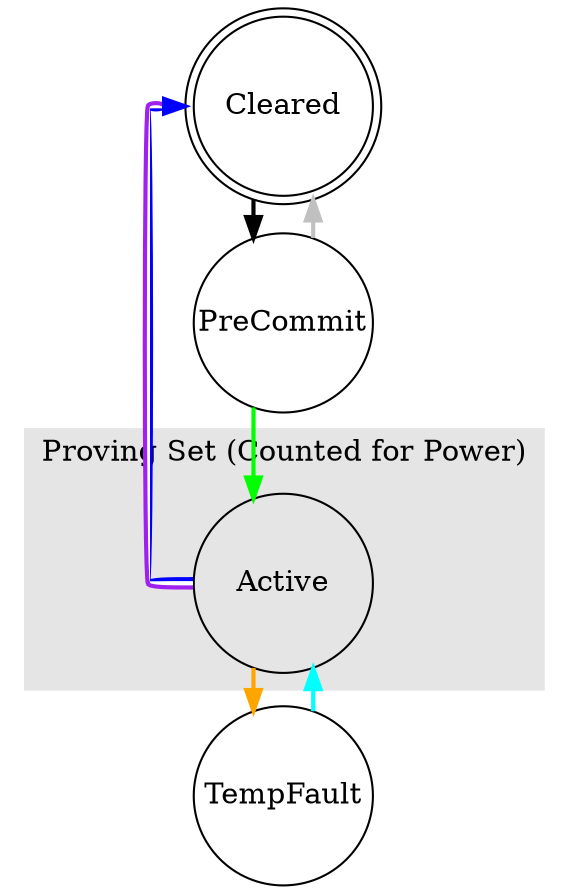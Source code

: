 digraph sector_state {
  Compound=true
  splines=ortho
  ranksep=0.2
  nodesep=2
  node [shape=circle width=1.2 fixedsize=true]
  edge [penwidth=2]

  Cleared [shape=doublecircle] // doublecircle because it is the init state
  PreCommit

  subgraph cluster_0 {
      label="Proving Set (Counted for Power)"
      style=filled
      color=grey90
     Active
  }

  TempFault

  Cleared -> PreCommit [color="black"]
  PreCommit -> Active [color="green"]

  // fail to commit sector (expiry)
  PreCommit -> Cleared [color="gray"]

  // either declare Fault or miss PoSt
  Active -> TempFault [color="orange"]
  TempFault -> Active [color="cyan"]
  PreCommit -> Active [style="invis"]
  Active -> Cleared [color="blue:white:purple"]
  
}
